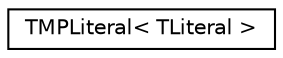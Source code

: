 digraph "Graphical Class Hierarchy"
{
  edge [fontname="Helvetica",fontsize="10",labelfontname="Helvetica",labelfontsize="10"];
  node [fontname="Helvetica",fontsize="10",shape=record];
  rankdir="LR";
  Node1 [label="TMPLiteral\< TLiteral \>",height=0.2,width=0.4,color="black", fillcolor="white", style="filled",URL="$structaworx_1_1lib_1_1strings_1_1TMPLiteral.html"];
}
